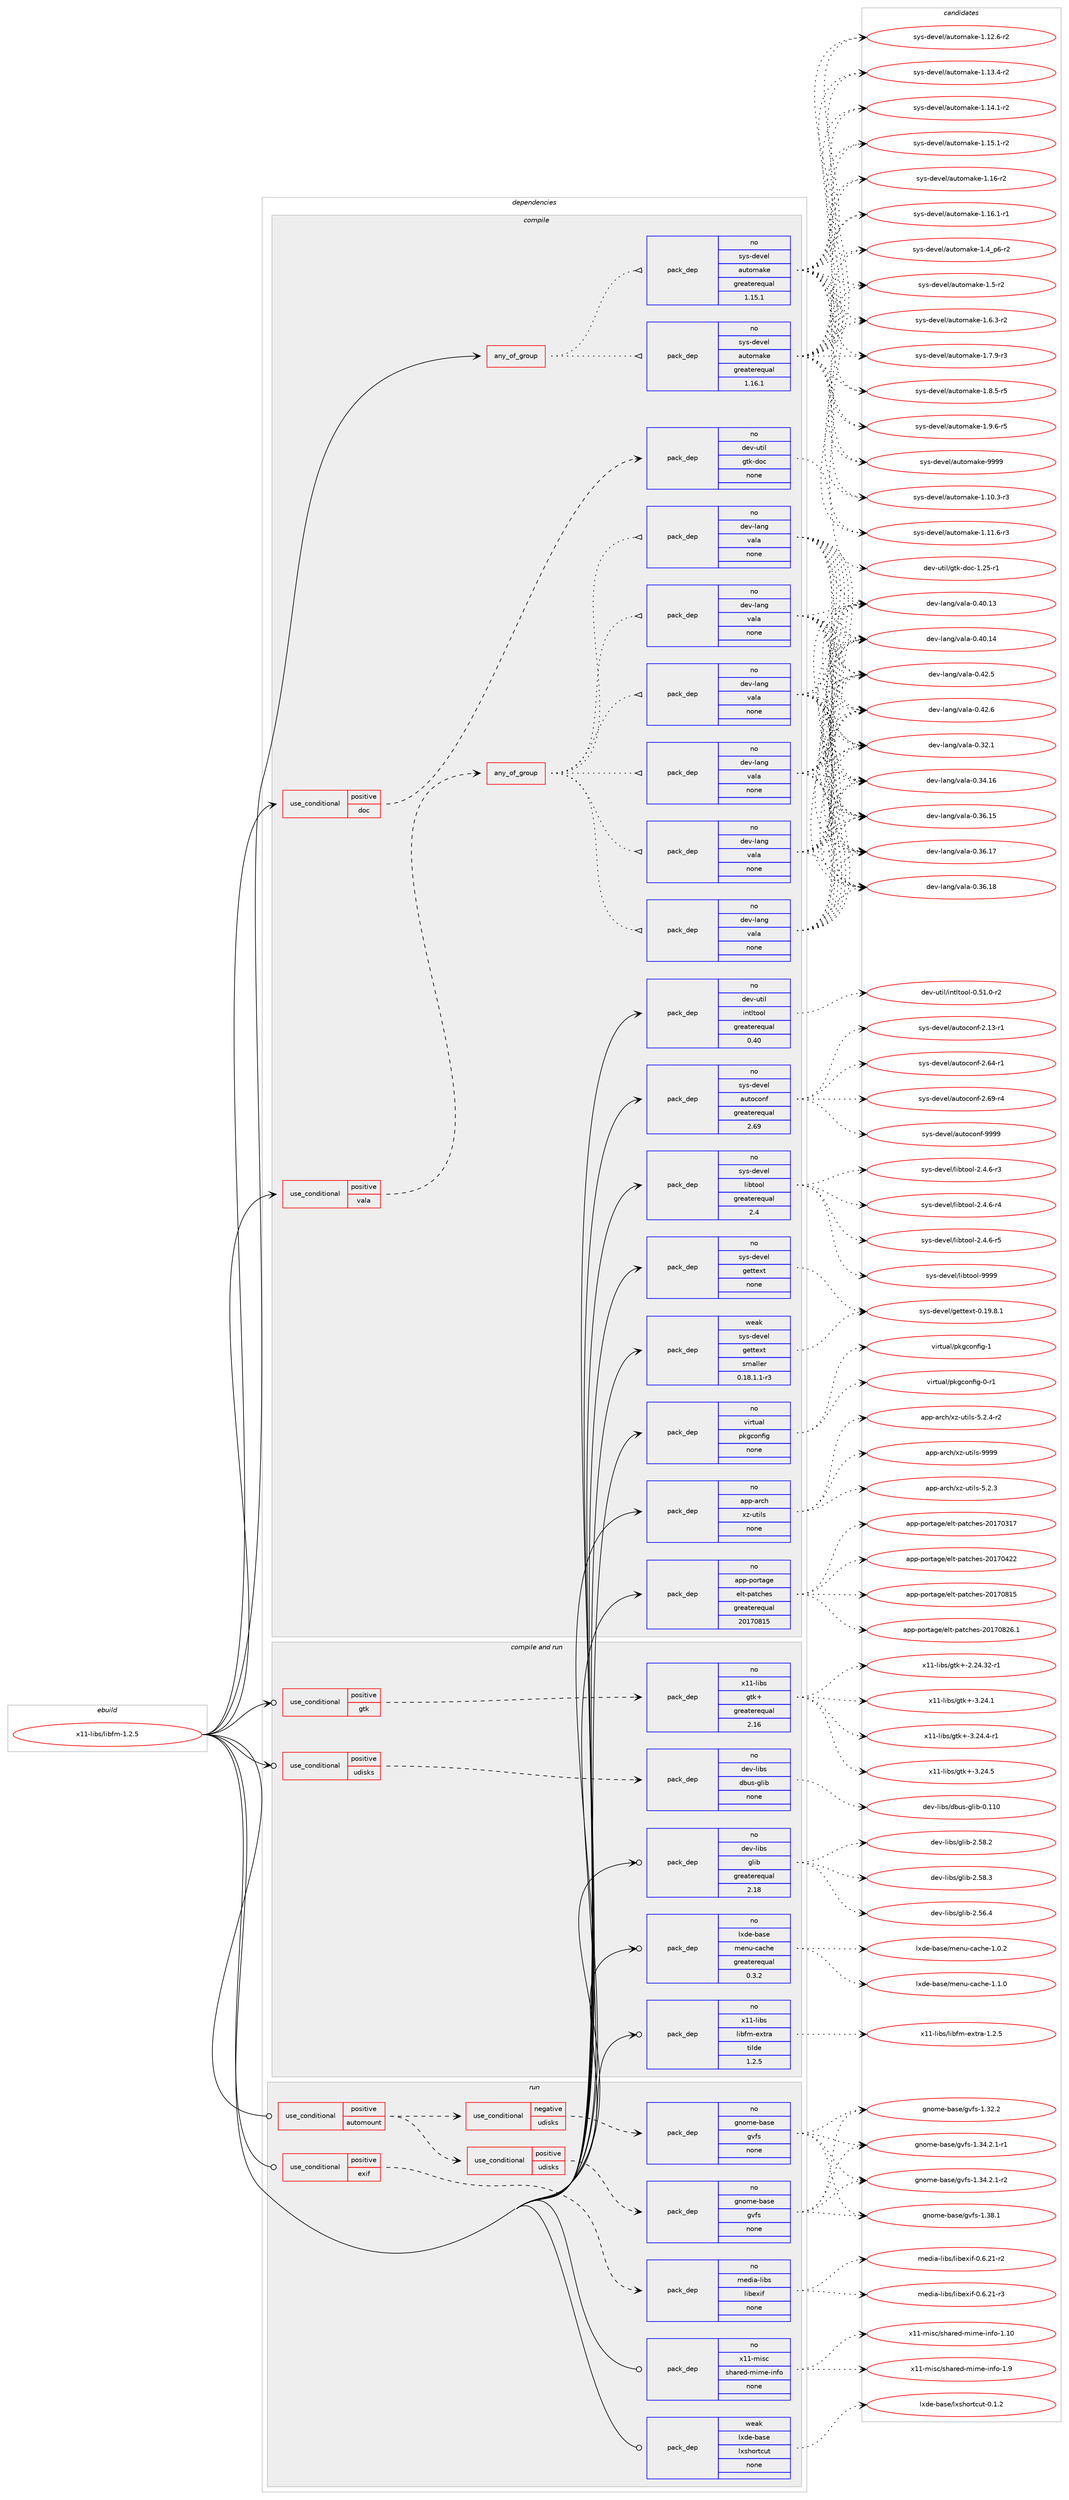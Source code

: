digraph prolog {

# *************
# Graph options
# *************

newrank=true;
concentrate=true;
compound=true;
graph [rankdir=LR,fontname=Helvetica,fontsize=10,ranksep=1.5];#, ranksep=2.5, nodesep=0.2];
edge  [arrowhead=vee];
node  [fontname=Helvetica,fontsize=10];

# **********
# The ebuild
# **********

subgraph cluster_leftcol {
color=gray;
rank=same;
label=<<i>ebuild</i>>;
id [label="x11-libs/libfm-1.2.5", color=red, width=4, href="../x11-libs/libfm-1.2.5.svg"];
}

# ****************
# The dependencies
# ****************

subgraph cluster_midcol {
color=gray;
label=<<i>dependencies</i>>;
subgraph cluster_compile {
fillcolor="#eeeeee";
style=filled;
label=<<i>compile</i>>;
subgraph any28569 {
dependency1760142 [label=<<TABLE BORDER="0" CELLBORDER="1" CELLSPACING="0" CELLPADDING="4"><TR><TD CELLPADDING="10">any_of_group</TD></TR></TABLE>>, shape=none, color=red];subgraph pack1264456 {
dependency1760143 [label=<<TABLE BORDER="0" CELLBORDER="1" CELLSPACING="0" CELLPADDING="4" WIDTH="220"><TR><TD ROWSPAN="6" CELLPADDING="30">pack_dep</TD></TR><TR><TD WIDTH="110">no</TD></TR><TR><TD>sys-devel</TD></TR><TR><TD>automake</TD></TR><TR><TD>greaterequal</TD></TR><TR><TD>1.16.1</TD></TR></TABLE>>, shape=none, color=blue];
}
dependency1760142:e -> dependency1760143:w [weight=20,style="dotted",arrowhead="oinv"];
subgraph pack1264457 {
dependency1760144 [label=<<TABLE BORDER="0" CELLBORDER="1" CELLSPACING="0" CELLPADDING="4" WIDTH="220"><TR><TD ROWSPAN="6" CELLPADDING="30">pack_dep</TD></TR><TR><TD WIDTH="110">no</TD></TR><TR><TD>sys-devel</TD></TR><TR><TD>automake</TD></TR><TR><TD>greaterequal</TD></TR><TR><TD>1.15.1</TD></TR></TABLE>>, shape=none, color=blue];
}
dependency1760142:e -> dependency1760144:w [weight=20,style="dotted",arrowhead="oinv"];
}
id:e -> dependency1760142:w [weight=20,style="solid",arrowhead="vee"];
subgraph cond466114 {
dependency1760145 [label=<<TABLE BORDER="0" CELLBORDER="1" CELLSPACING="0" CELLPADDING="4"><TR><TD ROWSPAN="3" CELLPADDING="10">use_conditional</TD></TR><TR><TD>positive</TD></TR><TR><TD>doc</TD></TR></TABLE>>, shape=none, color=red];
subgraph pack1264458 {
dependency1760146 [label=<<TABLE BORDER="0" CELLBORDER="1" CELLSPACING="0" CELLPADDING="4" WIDTH="220"><TR><TD ROWSPAN="6" CELLPADDING="30">pack_dep</TD></TR><TR><TD WIDTH="110">no</TD></TR><TR><TD>dev-util</TD></TR><TR><TD>gtk-doc</TD></TR><TR><TD>none</TD></TR><TR><TD></TD></TR></TABLE>>, shape=none, color=blue];
}
dependency1760145:e -> dependency1760146:w [weight=20,style="dashed",arrowhead="vee"];
}
id:e -> dependency1760145:w [weight=20,style="solid",arrowhead="vee"];
subgraph cond466115 {
dependency1760147 [label=<<TABLE BORDER="0" CELLBORDER="1" CELLSPACING="0" CELLPADDING="4"><TR><TD ROWSPAN="3" CELLPADDING="10">use_conditional</TD></TR><TR><TD>positive</TD></TR><TR><TD>vala</TD></TR></TABLE>>, shape=none, color=red];
subgraph any28570 {
dependency1760148 [label=<<TABLE BORDER="0" CELLBORDER="1" CELLSPACING="0" CELLPADDING="4"><TR><TD CELLPADDING="10">any_of_group</TD></TR></TABLE>>, shape=none, color=red];subgraph pack1264459 {
dependency1760149 [label=<<TABLE BORDER="0" CELLBORDER="1" CELLSPACING="0" CELLPADDING="4" WIDTH="220"><TR><TD ROWSPAN="6" CELLPADDING="30">pack_dep</TD></TR><TR><TD WIDTH="110">no</TD></TR><TR><TD>dev-lang</TD></TR><TR><TD>vala</TD></TR><TR><TD>none</TD></TR><TR><TD></TD></TR></TABLE>>, shape=none, color=blue];
}
dependency1760148:e -> dependency1760149:w [weight=20,style="dotted",arrowhead="oinv"];
subgraph pack1264460 {
dependency1760150 [label=<<TABLE BORDER="0" CELLBORDER="1" CELLSPACING="0" CELLPADDING="4" WIDTH="220"><TR><TD ROWSPAN="6" CELLPADDING="30">pack_dep</TD></TR><TR><TD WIDTH="110">no</TD></TR><TR><TD>dev-lang</TD></TR><TR><TD>vala</TD></TR><TR><TD>none</TD></TR><TR><TD></TD></TR></TABLE>>, shape=none, color=blue];
}
dependency1760148:e -> dependency1760150:w [weight=20,style="dotted",arrowhead="oinv"];
subgraph pack1264461 {
dependency1760151 [label=<<TABLE BORDER="0" CELLBORDER="1" CELLSPACING="0" CELLPADDING="4" WIDTH="220"><TR><TD ROWSPAN="6" CELLPADDING="30">pack_dep</TD></TR><TR><TD WIDTH="110">no</TD></TR><TR><TD>dev-lang</TD></TR><TR><TD>vala</TD></TR><TR><TD>none</TD></TR><TR><TD></TD></TR></TABLE>>, shape=none, color=blue];
}
dependency1760148:e -> dependency1760151:w [weight=20,style="dotted",arrowhead="oinv"];
subgraph pack1264462 {
dependency1760152 [label=<<TABLE BORDER="0" CELLBORDER="1" CELLSPACING="0" CELLPADDING="4" WIDTH="220"><TR><TD ROWSPAN="6" CELLPADDING="30">pack_dep</TD></TR><TR><TD WIDTH="110">no</TD></TR><TR><TD>dev-lang</TD></TR><TR><TD>vala</TD></TR><TR><TD>none</TD></TR><TR><TD></TD></TR></TABLE>>, shape=none, color=blue];
}
dependency1760148:e -> dependency1760152:w [weight=20,style="dotted",arrowhead="oinv"];
subgraph pack1264463 {
dependency1760153 [label=<<TABLE BORDER="0" CELLBORDER="1" CELLSPACING="0" CELLPADDING="4" WIDTH="220"><TR><TD ROWSPAN="6" CELLPADDING="30">pack_dep</TD></TR><TR><TD WIDTH="110">no</TD></TR><TR><TD>dev-lang</TD></TR><TR><TD>vala</TD></TR><TR><TD>none</TD></TR><TR><TD></TD></TR></TABLE>>, shape=none, color=blue];
}
dependency1760148:e -> dependency1760153:w [weight=20,style="dotted",arrowhead="oinv"];
subgraph pack1264464 {
dependency1760154 [label=<<TABLE BORDER="0" CELLBORDER="1" CELLSPACING="0" CELLPADDING="4" WIDTH="220"><TR><TD ROWSPAN="6" CELLPADDING="30">pack_dep</TD></TR><TR><TD WIDTH="110">no</TD></TR><TR><TD>dev-lang</TD></TR><TR><TD>vala</TD></TR><TR><TD>none</TD></TR><TR><TD></TD></TR></TABLE>>, shape=none, color=blue];
}
dependency1760148:e -> dependency1760154:w [weight=20,style="dotted",arrowhead="oinv"];
}
dependency1760147:e -> dependency1760148:w [weight=20,style="dashed",arrowhead="vee"];
}
id:e -> dependency1760147:w [weight=20,style="solid",arrowhead="vee"];
subgraph pack1264465 {
dependency1760155 [label=<<TABLE BORDER="0" CELLBORDER="1" CELLSPACING="0" CELLPADDING="4" WIDTH="220"><TR><TD ROWSPAN="6" CELLPADDING="30">pack_dep</TD></TR><TR><TD WIDTH="110">no</TD></TR><TR><TD>app-arch</TD></TR><TR><TD>xz-utils</TD></TR><TR><TD>none</TD></TR><TR><TD></TD></TR></TABLE>>, shape=none, color=blue];
}
id:e -> dependency1760155:w [weight=20,style="solid",arrowhead="vee"];
subgraph pack1264466 {
dependency1760156 [label=<<TABLE BORDER="0" CELLBORDER="1" CELLSPACING="0" CELLPADDING="4" WIDTH="220"><TR><TD ROWSPAN="6" CELLPADDING="30">pack_dep</TD></TR><TR><TD WIDTH="110">no</TD></TR><TR><TD>app-portage</TD></TR><TR><TD>elt-patches</TD></TR><TR><TD>greaterequal</TD></TR><TR><TD>20170815</TD></TR></TABLE>>, shape=none, color=blue];
}
id:e -> dependency1760156:w [weight=20,style="solid",arrowhead="vee"];
subgraph pack1264467 {
dependency1760157 [label=<<TABLE BORDER="0" CELLBORDER="1" CELLSPACING="0" CELLPADDING="4" WIDTH="220"><TR><TD ROWSPAN="6" CELLPADDING="30">pack_dep</TD></TR><TR><TD WIDTH="110">no</TD></TR><TR><TD>dev-util</TD></TR><TR><TD>intltool</TD></TR><TR><TD>greaterequal</TD></TR><TR><TD>0.40</TD></TR></TABLE>>, shape=none, color=blue];
}
id:e -> dependency1760157:w [weight=20,style="solid",arrowhead="vee"];
subgraph pack1264468 {
dependency1760158 [label=<<TABLE BORDER="0" CELLBORDER="1" CELLSPACING="0" CELLPADDING="4" WIDTH="220"><TR><TD ROWSPAN="6" CELLPADDING="30">pack_dep</TD></TR><TR><TD WIDTH="110">no</TD></TR><TR><TD>sys-devel</TD></TR><TR><TD>autoconf</TD></TR><TR><TD>greaterequal</TD></TR><TR><TD>2.69</TD></TR></TABLE>>, shape=none, color=blue];
}
id:e -> dependency1760158:w [weight=20,style="solid",arrowhead="vee"];
subgraph pack1264469 {
dependency1760159 [label=<<TABLE BORDER="0" CELLBORDER="1" CELLSPACING="0" CELLPADDING="4" WIDTH="220"><TR><TD ROWSPAN="6" CELLPADDING="30">pack_dep</TD></TR><TR><TD WIDTH="110">no</TD></TR><TR><TD>sys-devel</TD></TR><TR><TD>gettext</TD></TR><TR><TD>none</TD></TR><TR><TD></TD></TR></TABLE>>, shape=none, color=blue];
}
id:e -> dependency1760159:w [weight=20,style="solid",arrowhead="vee"];
subgraph pack1264470 {
dependency1760160 [label=<<TABLE BORDER="0" CELLBORDER="1" CELLSPACING="0" CELLPADDING="4" WIDTH="220"><TR><TD ROWSPAN="6" CELLPADDING="30">pack_dep</TD></TR><TR><TD WIDTH="110">no</TD></TR><TR><TD>sys-devel</TD></TR><TR><TD>libtool</TD></TR><TR><TD>greaterequal</TD></TR><TR><TD>2.4</TD></TR></TABLE>>, shape=none, color=blue];
}
id:e -> dependency1760160:w [weight=20,style="solid",arrowhead="vee"];
subgraph pack1264471 {
dependency1760161 [label=<<TABLE BORDER="0" CELLBORDER="1" CELLSPACING="0" CELLPADDING="4" WIDTH="220"><TR><TD ROWSPAN="6" CELLPADDING="30">pack_dep</TD></TR><TR><TD WIDTH="110">no</TD></TR><TR><TD>virtual</TD></TR><TR><TD>pkgconfig</TD></TR><TR><TD>none</TD></TR><TR><TD></TD></TR></TABLE>>, shape=none, color=blue];
}
id:e -> dependency1760161:w [weight=20,style="solid",arrowhead="vee"];
subgraph pack1264472 {
dependency1760162 [label=<<TABLE BORDER="0" CELLBORDER="1" CELLSPACING="0" CELLPADDING="4" WIDTH="220"><TR><TD ROWSPAN="6" CELLPADDING="30">pack_dep</TD></TR><TR><TD WIDTH="110">weak</TD></TR><TR><TD>sys-devel</TD></TR><TR><TD>gettext</TD></TR><TR><TD>smaller</TD></TR><TR><TD>0.18.1.1-r3</TD></TR></TABLE>>, shape=none, color=blue];
}
id:e -> dependency1760162:w [weight=20,style="solid",arrowhead="vee"];
}
subgraph cluster_compileandrun {
fillcolor="#eeeeee";
style=filled;
label=<<i>compile and run</i>>;
subgraph cond466116 {
dependency1760163 [label=<<TABLE BORDER="0" CELLBORDER="1" CELLSPACING="0" CELLPADDING="4"><TR><TD ROWSPAN="3" CELLPADDING="10">use_conditional</TD></TR><TR><TD>positive</TD></TR><TR><TD>gtk</TD></TR></TABLE>>, shape=none, color=red];
subgraph pack1264473 {
dependency1760164 [label=<<TABLE BORDER="0" CELLBORDER="1" CELLSPACING="0" CELLPADDING="4" WIDTH="220"><TR><TD ROWSPAN="6" CELLPADDING="30">pack_dep</TD></TR><TR><TD WIDTH="110">no</TD></TR><TR><TD>x11-libs</TD></TR><TR><TD>gtk+</TD></TR><TR><TD>greaterequal</TD></TR><TR><TD>2.16</TD></TR></TABLE>>, shape=none, color=blue];
}
dependency1760163:e -> dependency1760164:w [weight=20,style="dashed",arrowhead="vee"];
}
id:e -> dependency1760163:w [weight=20,style="solid",arrowhead="odotvee"];
subgraph cond466117 {
dependency1760165 [label=<<TABLE BORDER="0" CELLBORDER="1" CELLSPACING="0" CELLPADDING="4"><TR><TD ROWSPAN="3" CELLPADDING="10">use_conditional</TD></TR><TR><TD>positive</TD></TR><TR><TD>udisks</TD></TR></TABLE>>, shape=none, color=red];
subgraph pack1264474 {
dependency1760166 [label=<<TABLE BORDER="0" CELLBORDER="1" CELLSPACING="0" CELLPADDING="4" WIDTH="220"><TR><TD ROWSPAN="6" CELLPADDING="30">pack_dep</TD></TR><TR><TD WIDTH="110">no</TD></TR><TR><TD>dev-libs</TD></TR><TR><TD>dbus-glib</TD></TR><TR><TD>none</TD></TR><TR><TD></TD></TR></TABLE>>, shape=none, color=blue];
}
dependency1760165:e -> dependency1760166:w [weight=20,style="dashed",arrowhead="vee"];
}
id:e -> dependency1760165:w [weight=20,style="solid",arrowhead="odotvee"];
subgraph pack1264475 {
dependency1760167 [label=<<TABLE BORDER="0" CELLBORDER="1" CELLSPACING="0" CELLPADDING="4" WIDTH="220"><TR><TD ROWSPAN="6" CELLPADDING="30">pack_dep</TD></TR><TR><TD WIDTH="110">no</TD></TR><TR><TD>dev-libs</TD></TR><TR><TD>glib</TD></TR><TR><TD>greaterequal</TD></TR><TR><TD>2.18</TD></TR></TABLE>>, shape=none, color=blue];
}
id:e -> dependency1760167:w [weight=20,style="solid",arrowhead="odotvee"];
subgraph pack1264476 {
dependency1760168 [label=<<TABLE BORDER="0" CELLBORDER="1" CELLSPACING="0" CELLPADDING="4" WIDTH="220"><TR><TD ROWSPAN="6" CELLPADDING="30">pack_dep</TD></TR><TR><TD WIDTH="110">no</TD></TR><TR><TD>lxde-base</TD></TR><TR><TD>menu-cache</TD></TR><TR><TD>greaterequal</TD></TR><TR><TD>0.3.2</TD></TR></TABLE>>, shape=none, color=blue];
}
id:e -> dependency1760168:w [weight=20,style="solid",arrowhead="odotvee"];
subgraph pack1264477 {
dependency1760169 [label=<<TABLE BORDER="0" CELLBORDER="1" CELLSPACING="0" CELLPADDING="4" WIDTH="220"><TR><TD ROWSPAN="6" CELLPADDING="30">pack_dep</TD></TR><TR><TD WIDTH="110">no</TD></TR><TR><TD>x11-libs</TD></TR><TR><TD>libfm-extra</TD></TR><TR><TD>tilde</TD></TR><TR><TD>1.2.5</TD></TR></TABLE>>, shape=none, color=blue];
}
id:e -> dependency1760169:w [weight=20,style="solid",arrowhead="odotvee"];
}
subgraph cluster_run {
fillcolor="#eeeeee";
style=filled;
label=<<i>run</i>>;
subgraph cond466118 {
dependency1760170 [label=<<TABLE BORDER="0" CELLBORDER="1" CELLSPACING="0" CELLPADDING="4"><TR><TD ROWSPAN="3" CELLPADDING="10">use_conditional</TD></TR><TR><TD>positive</TD></TR><TR><TD>automount</TD></TR></TABLE>>, shape=none, color=red];
subgraph cond466119 {
dependency1760171 [label=<<TABLE BORDER="0" CELLBORDER="1" CELLSPACING="0" CELLPADDING="4"><TR><TD ROWSPAN="3" CELLPADDING="10">use_conditional</TD></TR><TR><TD>positive</TD></TR><TR><TD>udisks</TD></TR></TABLE>>, shape=none, color=red];
subgraph pack1264478 {
dependency1760172 [label=<<TABLE BORDER="0" CELLBORDER="1" CELLSPACING="0" CELLPADDING="4" WIDTH="220"><TR><TD ROWSPAN="6" CELLPADDING="30">pack_dep</TD></TR><TR><TD WIDTH="110">no</TD></TR><TR><TD>gnome-base</TD></TR><TR><TD>gvfs</TD></TR><TR><TD>none</TD></TR><TR><TD></TD></TR></TABLE>>, shape=none, color=blue];
}
dependency1760171:e -> dependency1760172:w [weight=20,style="dashed",arrowhead="vee"];
}
dependency1760170:e -> dependency1760171:w [weight=20,style="dashed",arrowhead="vee"];
subgraph cond466120 {
dependency1760173 [label=<<TABLE BORDER="0" CELLBORDER="1" CELLSPACING="0" CELLPADDING="4"><TR><TD ROWSPAN="3" CELLPADDING="10">use_conditional</TD></TR><TR><TD>negative</TD></TR><TR><TD>udisks</TD></TR></TABLE>>, shape=none, color=red];
subgraph pack1264479 {
dependency1760174 [label=<<TABLE BORDER="0" CELLBORDER="1" CELLSPACING="0" CELLPADDING="4" WIDTH="220"><TR><TD ROWSPAN="6" CELLPADDING="30">pack_dep</TD></TR><TR><TD WIDTH="110">no</TD></TR><TR><TD>gnome-base</TD></TR><TR><TD>gvfs</TD></TR><TR><TD>none</TD></TR><TR><TD></TD></TR></TABLE>>, shape=none, color=blue];
}
dependency1760173:e -> dependency1760174:w [weight=20,style="dashed",arrowhead="vee"];
}
dependency1760170:e -> dependency1760173:w [weight=20,style="dashed",arrowhead="vee"];
}
id:e -> dependency1760170:w [weight=20,style="solid",arrowhead="odot"];
subgraph cond466121 {
dependency1760175 [label=<<TABLE BORDER="0" CELLBORDER="1" CELLSPACING="0" CELLPADDING="4"><TR><TD ROWSPAN="3" CELLPADDING="10">use_conditional</TD></TR><TR><TD>positive</TD></TR><TR><TD>exif</TD></TR></TABLE>>, shape=none, color=red];
subgraph pack1264480 {
dependency1760176 [label=<<TABLE BORDER="0" CELLBORDER="1" CELLSPACING="0" CELLPADDING="4" WIDTH="220"><TR><TD ROWSPAN="6" CELLPADDING="30">pack_dep</TD></TR><TR><TD WIDTH="110">no</TD></TR><TR><TD>media-libs</TD></TR><TR><TD>libexif</TD></TR><TR><TD>none</TD></TR><TR><TD></TD></TR></TABLE>>, shape=none, color=blue];
}
dependency1760175:e -> dependency1760176:w [weight=20,style="dashed",arrowhead="vee"];
}
id:e -> dependency1760175:w [weight=20,style="solid",arrowhead="odot"];
subgraph pack1264481 {
dependency1760177 [label=<<TABLE BORDER="0" CELLBORDER="1" CELLSPACING="0" CELLPADDING="4" WIDTH="220"><TR><TD ROWSPAN="6" CELLPADDING="30">pack_dep</TD></TR><TR><TD WIDTH="110">no</TD></TR><TR><TD>x11-misc</TD></TR><TR><TD>shared-mime-info</TD></TR><TR><TD>none</TD></TR><TR><TD></TD></TR></TABLE>>, shape=none, color=blue];
}
id:e -> dependency1760177:w [weight=20,style="solid",arrowhead="odot"];
subgraph pack1264482 {
dependency1760178 [label=<<TABLE BORDER="0" CELLBORDER="1" CELLSPACING="0" CELLPADDING="4" WIDTH="220"><TR><TD ROWSPAN="6" CELLPADDING="30">pack_dep</TD></TR><TR><TD WIDTH="110">weak</TD></TR><TR><TD>lxde-base</TD></TR><TR><TD>lxshortcut</TD></TR><TR><TD>none</TD></TR><TR><TD></TD></TR></TABLE>>, shape=none, color=blue];
}
id:e -> dependency1760178:w [weight=20,style="solid",arrowhead="odot"];
}
}

# **************
# The candidates
# **************

subgraph cluster_choices {
rank=same;
color=gray;
label=<<i>candidates</i>>;

subgraph choice1264456 {
color=black;
nodesep=1;
choice11512111545100101118101108479711711611110997107101454946494846514511451 [label="sys-devel/automake-1.10.3-r3", color=red, width=4,href="../sys-devel/automake-1.10.3-r3.svg"];
choice11512111545100101118101108479711711611110997107101454946494946544511451 [label="sys-devel/automake-1.11.6-r3", color=red, width=4,href="../sys-devel/automake-1.11.6-r3.svg"];
choice11512111545100101118101108479711711611110997107101454946495046544511450 [label="sys-devel/automake-1.12.6-r2", color=red, width=4,href="../sys-devel/automake-1.12.6-r2.svg"];
choice11512111545100101118101108479711711611110997107101454946495146524511450 [label="sys-devel/automake-1.13.4-r2", color=red, width=4,href="../sys-devel/automake-1.13.4-r2.svg"];
choice11512111545100101118101108479711711611110997107101454946495246494511450 [label="sys-devel/automake-1.14.1-r2", color=red, width=4,href="../sys-devel/automake-1.14.1-r2.svg"];
choice11512111545100101118101108479711711611110997107101454946495346494511450 [label="sys-devel/automake-1.15.1-r2", color=red, width=4,href="../sys-devel/automake-1.15.1-r2.svg"];
choice1151211154510010111810110847971171161111099710710145494649544511450 [label="sys-devel/automake-1.16-r2", color=red, width=4,href="../sys-devel/automake-1.16-r2.svg"];
choice11512111545100101118101108479711711611110997107101454946495446494511449 [label="sys-devel/automake-1.16.1-r1", color=red, width=4,href="../sys-devel/automake-1.16.1-r1.svg"];
choice115121115451001011181011084797117116111109971071014549465295112544511450 [label="sys-devel/automake-1.4_p6-r2", color=red, width=4,href="../sys-devel/automake-1.4_p6-r2.svg"];
choice11512111545100101118101108479711711611110997107101454946534511450 [label="sys-devel/automake-1.5-r2", color=red, width=4,href="../sys-devel/automake-1.5-r2.svg"];
choice115121115451001011181011084797117116111109971071014549465446514511450 [label="sys-devel/automake-1.6.3-r2", color=red, width=4,href="../sys-devel/automake-1.6.3-r2.svg"];
choice115121115451001011181011084797117116111109971071014549465546574511451 [label="sys-devel/automake-1.7.9-r3", color=red, width=4,href="../sys-devel/automake-1.7.9-r3.svg"];
choice115121115451001011181011084797117116111109971071014549465646534511453 [label="sys-devel/automake-1.8.5-r5", color=red, width=4,href="../sys-devel/automake-1.8.5-r5.svg"];
choice115121115451001011181011084797117116111109971071014549465746544511453 [label="sys-devel/automake-1.9.6-r5", color=red, width=4,href="../sys-devel/automake-1.9.6-r5.svg"];
choice115121115451001011181011084797117116111109971071014557575757 [label="sys-devel/automake-9999", color=red, width=4,href="../sys-devel/automake-9999.svg"];
dependency1760143:e -> choice11512111545100101118101108479711711611110997107101454946494846514511451:w [style=dotted,weight="100"];
dependency1760143:e -> choice11512111545100101118101108479711711611110997107101454946494946544511451:w [style=dotted,weight="100"];
dependency1760143:e -> choice11512111545100101118101108479711711611110997107101454946495046544511450:w [style=dotted,weight="100"];
dependency1760143:e -> choice11512111545100101118101108479711711611110997107101454946495146524511450:w [style=dotted,weight="100"];
dependency1760143:e -> choice11512111545100101118101108479711711611110997107101454946495246494511450:w [style=dotted,weight="100"];
dependency1760143:e -> choice11512111545100101118101108479711711611110997107101454946495346494511450:w [style=dotted,weight="100"];
dependency1760143:e -> choice1151211154510010111810110847971171161111099710710145494649544511450:w [style=dotted,weight="100"];
dependency1760143:e -> choice11512111545100101118101108479711711611110997107101454946495446494511449:w [style=dotted,weight="100"];
dependency1760143:e -> choice115121115451001011181011084797117116111109971071014549465295112544511450:w [style=dotted,weight="100"];
dependency1760143:e -> choice11512111545100101118101108479711711611110997107101454946534511450:w [style=dotted,weight="100"];
dependency1760143:e -> choice115121115451001011181011084797117116111109971071014549465446514511450:w [style=dotted,weight="100"];
dependency1760143:e -> choice115121115451001011181011084797117116111109971071014549465546574511451:w [style=dotted,weight="100"];
dependency1760143:e -> choice115121115451001011181011084797117116111109971071014549465646534511453:w [style=dotted,weight="100"];
dependency1760143:e -> choice115121115451001011181011084797117116111109971071014549465746544511453:w [style=dotted,weight="100"];
dependency1760143:e -> choice115121115451001011181011084797117116111109971071014557575757:w [style=dotted,weight="100"];
}
subgraph choice1264457 {
color=black;
nodesep=1;
choice11512111545100101118101108479711711611110997107101454946494846514511451 [label="sys-devel/automake-1.10.3-r3", color=red, width=4,href="../sys-devel/automake-1.10.3-r3.svg"];
choice11512111545100101118101108479711711611110997107101454946494946544511451 [label="sys-devel/automake-1.11.6-r3", color=red, width=4,href="../sys-devel/automake-1.11.6-r3.svg"];
choice11512111545100101118101108479711711611110997107101454946495046544511450 [label="sys-devel/automake-1.12.6-r2", color=red, width=4,href="../sys-devel/automake-1.12.6-r2.svg"];
choice11512111545100101118101108479711711611110997107101454946495146524511450 [label="sys-devel/automake-1.13.4-r2", color=red, width=4,href="../sys-devel/automake-1.13.4-r2.svg"];
choice11512111545100101118101108479711711611110997107101454946495246494511450 [label="sys-devel/automake-1.14.1-r2", color=red, width=4,href="../sys-devel/automake-1.14.1-r2.svg"];
choice11512111545100101118101108479711711611110997107101454946495346494511450 [label="sys-devel/automake-1.15.1-r2", color=red, width=4,href="../sys-devel/automake-1.15.1-r2.svg"];
choice1151211154510010111810110847971171161111099710710145494649544511450 [label="sys-devel/automake-1.16-r2", color=red, width=4,href="../sys-devel/automake-1.16-r2.svg"];
choice11512111545100101118101108479711711611110997107101454946495446494511449 [label="sys-devel/automake-1.16.1-r1", color=red, width=4,href="../sys-devel/automake-1.16.1-r1.svg"];
choice115121115451001011181011084797117116111109971071014549465295112544511450 [label="sys-devel/automake-1.4_p6-r2", color=red, width=4,href="../sys-devel/automake-1.4_p6-r2.svg"];
choice11512111545100101118101108479711711611110997107101454946534511450 [label="sys-devel/automake-1.5-r2", color=red, width=4,href="../sys-devel/automake-1.5-r2.svg"];
choice115121115451001011181011084797117116111109971071014549465446514511450 [label="sys-devel/automake-1.6.3-r2", color=red, width=4,href="../sys-devel/automake-1.6.3-r2.svg"];
choice115121115451001011181011084797117116111109971071014549465546574511451 [label="sys-devel/automake-1.7.9-r3", color=red, width=4,href="../sys-devel/automake-1.7.9-r3.svg"];
choice115121115451001011181011084797117116111109971071014549465646534511453 [label="sys-devel/automake-1.8.5-r5", color=red, width=4,href="../sys-devel/automake-1.8.5-r5.svg"];
choice115121115451001011181011084797117116111109971071014549465746544511453 [label="sys-devel/automake-1.9.6-r5", color=red, width=4,href="../sys-devel/automake-1.9.6-r5.svg"];
choice115121115451001011181011084797117116111109971071014557575757 [label="sys-devel/automake-9999", color=red, width=4,href="../sys-devel/automake-9999.svg"];
dependency1760144:e -> choice11512111545100101118101108479711711611110997107101454946494846514511451:w [style=dotted,weight="100"];
dependency1760144:e -> choice11512111545100101118101108479711711611110997107101454946494946544511451:w [style=dotted,weight="100"];
dependency1760144:e -> choice11512111545100101118101108479711711611110997107101454946495046544511450:w [style=dotted,weight="100"];
dependency1760144:e -> choice11512111545100101118101108479711711611110997107101454946495146524511450:w [style=dotted,weight="100"];
dependency1760144:e -> choice11512111545100101118101108479711711611110997107101454946495246494511450:w [style=dotted,weight="100"];
dependency1760144:e -> choice11512111545100101118101108479711711611110997107101454946495346494511450:w [style=dotted,weight="100"];
dependency1760144:e -> choice1151211154510010111810110847971171161111099710710145494649544511450:w [style=dotted,weight="100"];
dependency1760144:e -> choice11512111545100101118101108479711711611110997107101454946495446494511449:w [style=dotted,weight="100"];
dependency1760144:e -> choice115121115451001011181011084797117116111109971071014549465295112544511450:w [style=dotted,weight="100"];
dependency1760144:e -> choice11512111545100101118101108479711711611110997107101454946534511450:w [style=dotted,weight="100"];
dependency1760144:e -> choice115121115451001011181011084797117116111109971071014549465446514511450:w [style=dotted,weight="100"];
dependency1760144:e -> choice115121115451001011181011084797117116111109971071014549465546574511451:w [style=dotted,weight="100"];
dependency1760144:e -> choice115121115451001011181011084797117116111109971071014549465646534511453:w [style=dotted,weight="100"];
dependency1760144:e -> choice115121115451001011181011084797117116111109971071014549465746544511453:w [style=dotted,weight="100"];
dependency1760144:e -> choice115121115451001011181011084797117116111109971071014557575757:w [style=dotted,weight="100"];
}
subgraph choice1264458 {
color=black;
nodesep=1;
choice1001011184511711610510847103116107451001119945494650534511449 [label="dev-util/gtk-doc-1.25-r1", color=red, width=4,href="../dev-util/gtk-doc-1.25-r1.svg"];
dependency1760146:e -> choice1001011184511711610510847103116107451001119945494650534511449:w [style=dotted,weight="100"];
}
subgraph choice1264459 {
color=black;
nodesep=1;
choice100101118451089711010347118971089745484651504649 [label="dev-lang/vala-0.32.1", color=red, width=4,href="../dev-lang/vala-0.32.1.svg"];
choice10010111845108971101034711897108974548465152464954 [label="dev-lang/vala-0.34.16", color=red, width=4,href="../dev-lang/vala-0.34.16.svg"];
choice10010111845108971101034711897108974548465154464953 [label="dev-lang/vala-0.36.15", color=red, width=4,href="../dev-lang/vala-0.36.15.svg"];
choice10010111845108971101034711897108974548465154464955 [label="dev-lang/vala-0.36.17", color=red, width=4,href="../dev-lang/vala-0.36.17.svg"];
choice10010111845108971101034711897108974548465154464956 [label="dev-lang/vala-0.36.18", color=red, width=4,href="../dev-lang/vala-0.36.18.svg"];
choice10010111845108971101034711897108974548465248464951 [label="dev-lang/vala-0.40.13", color=red, width=4,href="../dev-lang/vala-0.40.13.svg"];
choice10010111845108971101034711897108974548465248464952 [label="dev-lang/vala-0.40.14", color=red, width=4,href="../dev-lang/vala-0.40.14.svg"];
choice100101118451089711010347118971089745484652504653 [label="dev-lang/vala-0.42.5", color=red, width=4,href="../dev-lang/vala-0.42.5.svg"];
choice100101118451089711010347118971089745484652504654 [label="dev-lang/vala-0.42.6", color=red, width=4,href="../dev-lang/vala-0.42.6.svg"];
dependency1760149:e -> choice100101118451089711010347118971089745484651504649:w [style=dotted,weight="100"];
dependency1760149:e -> choice10010111845108971101034711897108974548465152464954:w [style=dotted,weight="100"];
dependency1760149:e -> choice10010111845108971101034711897108974548465154464953:w [style=dotted,weight="100"];
dependency1760149:e -> choice10010111845108971101034711897108974548465154464955:w [style=dotted,weight="100"];
dependency1760149:e -> choice10010111845108971101034711897108974548465154464956:w [style=dotted,weight="100"];
dependency1760149:e -> choice10010111845108971101034711897108974548465248464951:w [style=dotted,weight="100"];
dependency1760149:e -> choice10010111845108971101034711897108974548465248464952:w [style=dotted,weight="100"];
dependency1760149:e -> choice100101118451089711010347118971089745484652504653:w [style=dotted,weight="100"];
dependency1760149:e -> choice100101118451089711010347118971089745484652504654:w [style=dotted,weight="100"];
}
subgraph choice1264460 {
color=black;
nodesep=1;
choice100101118451089711010347118971089745484651504649 [label="dev-lang/vala-0.32.1", color=red, width=4,href="../dev-lang/vala-0.32.1.svg"];
choice10010111845108971101034711897108974548465152464954 [label="dev-lang/vala-0.34.16", color=red, width=4,href="../dev-lang/vala-0.34.16.svg"];
choice10010111845108971101034711897108974548465154464953 [label="dev-lang/vala-0.36.15", color=red, width=4,href="../dev-lang/vala-0.36.15.svg"];
choice10010111845108971101034711897108974548465154464955 [label="dev-lang/vala-0.36.17", color=red, width=4,href="../dev-lang/vala-0.36.17.svg"];
choice10010111845108971101034711897108974548465154464956 [label="dev-lang/vala-0.36.18", color=red, width=4,href="../dev-lang/vala-0.36.18.svg"];
choice10010111845108971101034711897108974548465248464951 [label="dev-lang/vala-0.40.13", color=red, width=4,href="../dev-lang/vala-0.40.13.svg"];
choice10010111845108971101034711897108974548465248464952 [label="dev-lang/vala-0.40.14", color=red, width=4,href="../dev-lang/vala-0.40.14.svg"];
choice100101118451089711010347118971089745484652504653 [label="dev-lang/vala-0.42.5", color=red, width=4,href="../dev-lang/vala-0.42.5.svg"];
choice100101118451089711010347118971089745484652504654 [label="dev-lang/vala-0.42.6", color=red, width=4,href="../dev-lang/vala-0.42.6.svg"];
dependency1760150:e -> choice100101118451089711010347118971089745484651504649:w [style=dotted,weight="100"];
dependency1760150:e -> choice10010111845108971101034711897108974548465152464954:w [style=dotted,weight="100"];
dependency1760150:e -> choice10010111845108971101034711897108974548465154464953:w [style=dotted,weight="100"];
dependency1760150:e -> choice10010111845108971101034711897108974548465154464955:w [style=dotted,weight="100"];
dependency1760150:e -> choice10010111845108971101034711897108974548465154464956:w [style=dotted,weight="100"];
dependency1760150:e -> choice10010111845108971101034711897108974548465248464951:w [style=dotted,weight="100"];
dependency1760150:e -> choice10010111845108971101034711897108974548465248464952:w [style=dotted,weight="100"];
dependency1760150:e -> choice100101118451089711010347118971089745484652504653:w [style=dotted,weight="100"];
dependency1760150:e -> choice100101118451089711010347118971089745484652504654:w [style=dotted,weight="100"];
}
subgraph choice1264461 {
color=black;
nodesep=1;
choice100101118451089711010347118971089745484651504649 [label="dev-lang/vala-0.32.1", color=red, width=4,href="../dev-lang/vala-0.32.1.svg"];
choice10010111845108971101034711897108974548465152464954 [label="dev-lang/vala-0.34.16", color=red, width=4,href="../dev-lang/vala-0.34.16.svg"];
choice10010111845108971101034711897108974548465154464953 [label="dev-lang/vala-0.36.15", color=red, width=4,href="../dev-lang/vala-0.36.15.svg"];
choice10010111845108971101034711897108974548465154464955 [label="dev-lang/vala-0.36.17", color=red, width=4,href="../dev-lang/vala-0.36.17.svg"];
choice10010111845108971101034711897108974548465154464956 [label="dev-lang/vala-0.36.18", color=red, width=4,href="../dev-lang/vala-0.36.18.svg"];
choice10010111845108971101034711897108974548465248464951 [label="dev-lang/vala-0.40.13", color=red, width=4,href="../dev-lang/vala-0.40.13.svg"];
choice10010111845108971101034711897108974548465248464952 [label="dev-lang/vala-0.40.14", color=red, width=4,href="../dev-lang/vala-0.40.14.svg"];
choice100101118451089711010347118971089745484652504653 [label="dev-lang/vala-0.42.5", color=red, width=4,href="../dev-lang/vala-0.42.5.svg"];
choice100101118451089711010347118971089745484652504654 [label="dev-lang/vala-0.42.6", color=red, width=4,href="../dev-lang/vala-0.42.6.svg"];
dependency1760151:e -> choice100101118451089711010347118971089745484651504649:w [style=dotted,weight="100"];
dependency1760151:e -> choice10010111845108971101034711897108974548465152464954:w [style=dotted,weight="100"];
dependency1760151:e -> choice10010111845108971101034711897108974548465154464953:w [style=dotted,weight="100"];
dependency1760151:e -> choice10010111845108971101034711897108974548465154464955:w [style=dotted,weight="100"];
dependency1760151:e -> choice10010111845108971101034711897108974548465154464956:w [style=dotted,weight="100"];
dependency1760151:e -> choice10010111845108971101034711897108974548465248464951:w [style=dotted,weight="100"];
dependency1760151:e -> choice10010111845108971101034711897108974548465248464952:w [style=dotted,weight="100"];
dependency1760151:e -> choice100101118451089711010347118971089745484652504653:w [style=dotted,weight="100"];
dependency1760151:e -> choice100101118451089711010347118971089745484652504654:w [style=dotted,weight="100"];
}
subgraph choice1264462 {
color=black;
nodesep=1;
choice100101118451089711010347118971089745484651504649 [label="dev-lang/vala-0.32.1", color=red, width=4,href="../dev-lang/vala-0.32.1.svg"];
choice10010111845108971101034711897108974548465152464954 [label="dev-lang/vala-0.34.16", color=red, width=4,href="../dev-lang/vala-0.34.16.svg"];
choice10010111845108971101034711897108974548465154464953 [label="dev-lang/vala-0.36.15", color=red, width=4,href="../dev-lang/vala-0.36.15.svg"];
choice10010111845108971101034711897108974548465154464955 [label="dev-lang/vala-0.36.17", color=red, width=4,href="../dev-lang/vala-0.36.17.svg"];
choice10010111845108971101034711897108974548465154464956 [label="dev-lang/vala-0.36.18", color=red, width=4,href="../dev-lang/vala-0.36.18.svg"];
choice10010111845108971101034711897108974548465248464951 [label="dev-lang/vala-0.40.13", color=red, width=4,href="../dev-lang/vala-0.40.13.svg"];
choice10010111845108971101034711897108974548465248464952 [label="dev-lang/vala-0.40.14", color=red, width=4,href="../dev-lang/vala-0.40.14.svg"];
choice100101118451089711010347118971089745484652504653 [label="dev-lang/vala-0.42.5", color=red, width=4,href="../dev-lang/vala-0.42.5.svg"];
choice100101118451089711010347118971089745484652504654 [label="dev-lang/vala-0.42.6", color=red, width=4,href="../dev-lang/vala-0.42.6.svg"];
dependency1760152:e -> choice100101118451089711010347118971089745484651504649:w [style=dotted,weight="100"];
dependency1760152:e -> choice10010111845108971101034711897108974548465152464954:w [style=dotted,weight="100"];
dependency1760152:e -> choice10010111845108971101034711897108974548465154464953:w [style=dotted,weight="100"];
dependency1760152:e -> choice10010111845108971101034711897108974548465154464955:w [style=dotted,weight="100"];
dependency1760152:e -> choice10010111845108971101034711897108974548465154464956:w [style=dotted,weight="100"];
dependency1760152:e -> choice10010111845108971101034711897108974548465248464951:w [style=dotted,weight="100"];
dependency1760152:e -> choice10010111845108971101034711897108974548465248464952:w [style=dotted,weight="100"];
dependency1760152:e -> choice100101118451089711010347118971089745484652504653:w [style=dotted,weight="100"];
dependency1760152:e -> choice100101118451089711010347118971089745484652504654:w [style=dotted,weight="100"];
}
subgraph choice1264463 {
color=black;
nodesep=1;
choice100101118451089711010347118971089745484651504649 [label="dev-lang/vala-0.32.1", color=red, width=4,href="../dev-lang/vala-0.32.1.svg"];
choice10010111845108971101034711897108974548465152464954 [label="dev-lang/vala-0.34.16", color=red, width=4,href="../dev-lang/vala-0.34.16.svg"];
choice10010111845108971101034711897108974548465154464953 [label="dev-lang/vala-0.36.15", color=red, width=4,href="../dev-lang/vala-0.36.15.svg"];
choice10010111845108971101034711897108974548465154464955 [label="dev-lang/vala-0.36.17", color=red, width=4,href="../dev-lang/vala-0.36.17.svg"];
choice10010111845108971101034711897108974548465154464956 [label="dev-lang/vala-0.36.18", color=red, width=4,href="../dev-lang/vala-0.36.18.svg"];
choice10010111845108971101034711897108974548465248464951 [label="dev-lang/vala-0.40.13", color=red, width=4,href="../dev-lang/vala-0.40.13.svg"];
choice10010111845108971101034711897108974548465248464952 [label="dev-lang/vala-0.40.14", color=red, width=4,href="../dev-lang/vala-0.40.14.svg"];
choice100101118451089711010347118971089745484652504653 [label="dev-lang/vala-0.42.5", color=red, width=4,href="../dev-lang/vala-0.42.5.svg"];
choice100101118451089711010347118971089745484652504654 [label="dev-lang/vala-0.42.6", color=red, width=4,href="../dev-lang/vala-0.42.6.svg"];
dependency1760153:e -> choice100101118451089711010347118971089745484651504649:w [style=dotted,weight="100"];
dependency1760153:e -> choice10010111845108971101034711897108974548465152464954:w [style=dotted,weight="100"];
dependency1760153:e -> choice10010111845108971101034711897108974548465154464953:w [style=dotted,weight="100"];
dependency1760153:e -> choice10010111845108971101034711897108974548465154464955:w [style=dotted,weight="100"];
dependency1760153:e -> choice10010111845108971101034711897108974548465154464956:w [style=dotted,weight="100"];
dependency1760153:e -> choice10010111845108971101034711897108974548465248464951:w [style=dotted,weight="100"];
dependency1760153:e -> choice10010111845108971101034711897108974548465248464952:w [style=dotted,weight="100"];
dependency1760153:e -> choice100101118451089711010347118971089745484652504653:w [style=dotted,weight="100"];
dependency1760153:e -> choice100101118451089711010347118971089745484652504654:w [style=dotted,weight="100"];
}
subgraph choice1264464 {
color=black;
nodesep=1;
choice100101118451089711010347118971089745484651504649 [label="dev-lang/vala-0.32.1", color=red, width=4,href="../dev-lang/vala-0.32.1.svg"];
choice10010111845108971101034711897108974548465152464954 [label="dev-lang/vala-0.34.16", color=red, width=4,href="../dev-lang/vala-0.34.16.svg"];
choice10010111845108971101034711897108974548465154464953 [label="dev-lang/vala-0.36.15", color=red, width=4,href="../dev-lang/vala-0.36.15.svg"];
choice10010111845108971101034711897108974548465154464955 [label="dev-lang/vala-0.36.17", color=red, width=4,href="../dev-lang/vala-0.36.17.svg"];
choice10010111845108971101034711897108974548465154464956 [label="dev-lang/vala-0.36.18", color=red, width=4,href="../dev-lang/vala-0.36.18.svg"];
choice10010111845108971101034711897108974548465248464951 [label="dev-lang/vala-0.40.13", color=red, width=4,href="../dev-lang/vala-0.40.13.svg"];
choice10010111845108971101034711897108974548465248464952 [label="dev-lang/vala-0.40.14", color=red, width=4,href="../dev-lang/vala-0.40.14.svg"];
choice100101118451089711010347118971089745484652504653 [label="dev-lang/vala-0.42.5", color=red, width=4,href="../dev-lang/vala-0.42.5.svg"];
choice100101118451089711010347118971089745484652504654 [label="dev-lang/vala-0.42.6", color=red, width=4,href="../dev-lang/vala-0.42.6.svg"];
dependency1760154:e -> choice100101118451089711010347118971089745484651504649:w [style=dotted,weight="100"];
dependency1760154:e -> choice10010111845108971101034711897108974548465152464954:w [style=dotted,weight="100"];
dependency1760154:e -> choice10010111845108971101034711897108974548465154464953:w [style=dotted,weight="100"];
dependency1760154:e -> choice10010111845108971101034711897108974548465154464955:w [style=dotted,weight="100"];
dependency1760154:e -> choice10010111845108971101034711897108974548465154464956:w [style=dotted,weight="100"];
dependency1760154:e -> choice10010111845108971101034711897108974548465248464951:w [style=dotted,weight="100"];
dependency1760154:e -> choice10010111845108971101034711897108974548465248464952:w [style=dotted,weight="100"];
dependency1760154:e -> choice100101118451089711010347118971089745484652504653:w [style=dotted,weight="100"];
dependency1760154:e -> choice100101118451089711010347118971089745484652504654:w [style=dotted,weight="100"];
}
subgraph choice1264465 {
color=black;
nodesep=1;
choice971121124597114991044712012245117116105108115455346504651 [label="app-arch/xz-utils-5.2.3", color=red, width=4,href="../app-arch/xz-utils-5.2.3.svg"];
choice9711211245971149910447120122451171161051081154553465046524511450 [label="app-arch/xz-utils-5.2.4-r2", color=red, width=4,href="../app-arch/xz-utils-5.2.4-r2.svg"];
choice9711211245971149910447120122451171161051081154557575757 [label="app-arch/xz-utils-9999", color=red, width=4,href="../app-arch/xz-utils-9999.svg"];
dependency1760155:e -> choice971121124597114991044712012245117116105108115455346504651:w [style=dotted,weight="100"];
dependency1760155:e -> choice9711211245971149910447120122451171161051081154553465046524511450:w [style=dotted,weight="100"];
dependency1760155:e -> choice9711211245971149910447120122451171161051081154557575757:w [style=dotted,weight="100"];
}
subgraph choice1264466 {
color=black;
nodesep=1;
choice97112112451121111141169710310147101108116451129711699104101115455048495548514955 [label="app-portage/elt-patches-20170317", color=red, width=4,href="../app-portage/elt-patches-20170317.svg"];
choice97112112451121111141169710310147101108116451129711699104101115455048495548525050 [label="app-portage/elt-patches-20170422", color=red, width=4,href="../app-portage/elt-patches-20170422.svg"];
choice97112112451121111141169710310147101108116451129711699104101115455048495548564953 [label="app-portage/elt-patches-20170815", color=red, width=4,href="../app-portage/elt-patches-20170815.svg"];
choice971121124511211111411697103101471011081164511297116991041011154550484955485650544649 [label="app-portage/elt-patches-20170826.1", color=red, width=4,href="../app-portage/elt-patches-20170826.1.svg"];
dependency1760156:e -> choice97112112451121111141169710310147101108116451129711699104101115455048495548514955:w [style=dotted,weight="100"];
dependency1760156:e -> choice97112112451121111141169710310147101108116451129711699104101115455048495548525050:w [style=dotted,weight="100"];
dependency1760156:e -> choice97112112451121111141169710310147101108116451129711699104101115455048495548564953:w [style=dotted,weight="100"];
dependency1760156:e -> choice971121124511211111411697103101471011081164511297116991041011154550484955485650544649:w [style=dotted,weight="100"];
}
subgraph choice1264467 {
color=black;
nodesep=1;
choice1001011184511711610510847105110116108116111111108454846534946484511450 [label="dev-util/intltool-0.51.0-r2", color=red, width=4,href="../dev-util/intltool-0.51.0-r2.svg"];
dependency1760157:e -> choice1001011184511711610510847105110116108116111111108454846534946484511450:w [style=dotted,weight="100"];
}
subgraph choice1264468 {
color=black;
nodesep=1;
choice1151211154510010111810110847971171161119911111010245504649514511449 [label="sys-devel/autoconf-2.13-r1", color=red, width=4,href="../sys-devel/autoconf-2.13-r1.svg"];
choice1151211154510010111810110847971171161119911111010245504654524511449 [label="sys-devel/autoconf-2.64-r1", color=red, width=4,href="../sys-devel/autoconf-2.64-r1.svg"];
choice1151211154510010111810110847971171161119911111010245504654574511452 [label="sys-devel/autoconf-2.69-r4", color=red, width=4,href="../sys-devel/autoconf-2.69-r4.svg"];
choice115121115451001011181011084797117116111991111101024557575757 [label="sys-devel/autoconf-9999", color=red, width=4,href="../sys-devel/autoconf-9999.svg"];
dependency1760158:e -> choice1151211154510010111810110847971171161119911111010245504649514511449:w [style=dotted,weight="100"];
dependency1760158:e -> choice1151211154510010111810110847971171161119911111010245504654524511449:w [style=dotted,weight="100"];
dependency1760158:e -> choice1151211154510010111810110847971171161119911111010245504654574511452:w [style=dotted,weight="100"];
dependency1760158:e -> choice115121115451001011181011084797117116111991111101024557575757:w [style=dotted,weight="100"];
}
subgraph choice1264469 {
color=black;
nodesep=1;
choice1151211154510010111810110847103101116116101120116454846495746564649 [label="sys-devel/gettext-0.19.8.1", color=red, width=4,href="../sys-devel/gettext-0.19.8.1.svg"];
dependency1760159:e -> choice1151211154510010111810110847103101116116101120116454846495746564649:w [style=dotted,weight="100"];
}
subgraph choice1264470 {
color=black;
nodesep=1;
choice1151211154510010111810110847108105981161111111084550465246544511451 [label="sys-devel/libtool-2.4.6-r3", color=red, width=4,href="../sys-devel/libtool-2.4.6-r3.svg"];
choice1151211154510010111810110847108105981161111111084550465246544511452 [label="sys-devel/libtool-2.4.6-r4", color=red, width=4,href="../sys-devel/libtool-2.4.6-r4.svg"];
choice1151211154510010111810110847108105981161111111084550465246544511453 [label="sys-devel/libtool-2.4.6-r5", color=red, width=4,href="../sys-devel/libtool-2.4.6-r5.svg"];
choice1151211154510010111810110847108105981161111111084557575757 [label="sys-devel/libtool-9999", color=red, width=4,href="../sys-devel/libtool-9999.svg"];
dependency1760160:e -> choice1151211154510010111810110847108105981161111111084550465246544511451:w [style=dotted,weight="100"];
dependency1760160:e -> choice1151211154510010111810110847108105981161111111084550465246544511452:w [style=dotted,weight="100"];
dependency1760160:e -> choice1151211154510010111810110847108105981161111111084550465246544511453:w [style=dotted,weight="100"];
dependency1760160:e -> choice1151211154510010111810110847108105981161111111084557575757:w [style=dotted,weight="100"];
}
subgraph choice1264471 {
color=black;
nodesep=1;
choice11810511411611797108471121071039911111010210510345484511449 [label="virtual/pkgconfig-0-r1", color=red, width=4,href="../virtual/pkgconfig-0-r1.svg"];
choice1181051141161179710847112107103991111101021051034549 [label="virtual/pkgconfig-1", color=red, width=4,href="../virtual/pkgconfig-1.svg"];
dependency1760161:e -> choice11810511411611797108471121071039911111010210510345484511449:w [style=dotted,weight="100"];
dependency1760161:e -> choice1181051141161179710847112107103991111101021051034549:w [style=dotted,weight="100"];
}
subgraph choice1264472 {
color=black;
nodesep=1;
choice1151211154510010111810110847103101116116101120116454846495746564649 [label="sys-devel/gettext-0.19.8.1", color=red, width=4,href="../sys-devel/gettext-0.19.8.1.svg"];
dependency1760162:e -> choice1151211154510010111810110847103101116116101120116454846495746564649:w [style=dotted,weight="100"];
}
subgraph choice1264473 {
color=black;
nodesep=1;
choice12049494510810598115471031161074345504650524651504511449 [label="x11-libs/gtk+-2.24.32-r1", color=red, width=4,href="../x11-libs/gtk+-2.24.32-r1.svg"];
choice12049494510810598115471031161074345514650524649 [label="x11-libs/gtk+-3.24.1", color=red, width=4,href="../x11-libs/gtk+-3.24.1.svg"];
choice120494945108105981154710311610743455146505246524511449 [label="x11-libs/gtk+-3.24.4-r1", color=red, width=4,href="../x11-libs/gtk+-3.24.4-r1.svg"];
choice12049494510810598115471031161074345514650524653 [label="x11-libs/gtk+-3.24.5", color=red, width=4,href="../x11-libs/gtk+-3.24.5.svg"];
dependency1760164:e -> choice12049494510810598115471031161074345504650524651504511449:w [style=dotted,weight="100"];
dependency1760164:e -> choice12049494510810598115471031161074345514650524649:w [style=dotted,weight="100"];
dependency1760164:e -> choice120494945108105981154710311610743455146505246524511449:w [style=dotted,weight="100"];
dependency1760164:e -> choice12049494510810598115471031161074345514650524653:w [style=dotted,weight="100"];
}
subgraph choice1264474 {
color=black;
nodesep=1;
choice100101118451081059811547100981171154510310810598454846494948 [label="dev-libs/dbus-glib-0.110", color=red, width=4,href="../dev-libs/dbus-glib-0.110.svg"];
dependency1760166:e -> choice100101118451081059811547100981171154510310810598454846494948:w [style=dotted,weight="100"];
}
subgraph choice1264475 {
color=black;
nodesep=1;
choice1001011184510810598115471031081059845504653544652 [label="dev-libs/glib-2.56.4", color=red, width=4,href="../dev-libs/glib-2.56.4.svg"];
choice1001011184510810598115471031081059845504653564650 [label="dev-libs/glib-2.58.2", color=red, width=4,href="../dev-libs/glib-2.58.2.svg"];
choice1001011184510810598115471031081059845504653564651 [label="dev-libs/glib-2.58.3", color=red, width=4,href="../dev-libs/glib-2.58.3.svg"];
dependency1760167:e -> choice1001011184510810598115471031081059845504653544652:w [style=dotted,weight="100"];
dependency1760167:e -> choice1001011184510810598115471031081059845504653564650:w [style=dotted,weight="100"];
dependency1760167:e -> choice1001011184510810598115471031081059845504653564651:w [style=dotted,weight="100"];
}
subgraph choice1264476 {
color=black;
nodesep=1;
choice1081201001014598971151014710910111011745999799104101454946484650 [label="lxde-base/menu-cache-1.0.2", color=red, width=4,href="../lxde-base/menu-cache-1.0.2.svg"];
choice1081201001014598971151014710910111011745999799104101454946494648 [label="lxde-base/menu-cache-1.1.0", color=red, width=4,href="../lxde-base/menu-cache-1.1.0.svg"];
dependency1760168:e -> choice1081201001014598971151014710910111011745999799104101454946484650:w [style=dotted,weight="100"];
dependency1760168:e -> choice1081201001014598971151014710910111011745999799104101454946494648:w [style=dotted,weight="100"];
}
subgraph choice1264477 {
color=black;
nodesep=1;
choice1204949451081059811547108105981021094510112011611497454946504653 [label="x11-libs/libfm-extra-1.2.5", color=red, width=4,href="../x11-libs/libfm-extra-1.2.5.svg"];
dependency1760169:e -> choice1204949451081059811547108105981021094510112011611497454946504653:w [style=dotted,weight="100"];
}
subgraph choice1264478 {
color=black;
nodesep=1;
choice1031101111091014598971151014710311810211545494651504650 [label="gnome-base/gvfs-1.32.2", color=red, width=4,href="../gnome-base/gvfs-1.32.2.svg"];
choice103110111109101459897115101471031181021154549465152465046494511449 [label="gnome-base/gvfs-1.34.2.1-r1", color=red, width=4,href="../gnome-base/gvfs-1.34.2.1-r1.svg"];
choice103110111109101459897115101471031181021154549465152465046494511450 [label="gnome-base/gvfs-1.34.2.1-r2", color=red, width=4,href="../gnome-base/gvfs-1.34.2.1-r2.svg"];
choice1031101111091014598971151014710311810211545494651564649 [label="gnome-base/gvfs-1.38.1", color=red, width=4,href="../gnome-base/gvfs-1.38.1.svg"];
dependency1760172:e -> choice1031101111091014598971151014710311810211545494651504650:w [style=dotted,weight="100"];
dependency1760172:e -> choice103110111109101459897115101471031181021154549465152465046494511449:w [style=dotted,weight="100"];
dependency1760172:e -> choice103110111109101459897115101471031181021154549465152465046494511450:w [style=dotted,weight="100"];
dependency1760172:e -> choice1031101111091014598971151014710311810211545494651564649:w [style=dotted,weight="100"];
}
subgraph choice1264479 {
color=black;
nodesep=1;
choice1031101111091014598971151014710311810211545494651504650 [label="gnome-base/gvfs-1.32.2", color=red, width=4,href="../gnome-base/gvfs-1.32.2.svg"];
choice103110111109101459897115101471031181021154549465152465046494511449 [label="gnome-base/gvfs-1.34.2.1-r1", color=red, width=4,href="../gnome-base/gvfs-1.34.2.1-r1.svg"];
choice103110111109101459897115101471031181021154549465152465046494511450 [label="gnome-base/gvfs-1.34.2.1-r2", color=red, width=4,href="../gnome-base/gvfs-1.34.2.1-r2.svg"];
choice1031101111091014598971151014710311810211545494651564649 [label="gnome-base/gvfs-1.38.1", color=red, width=4,href="../gnome-base/gvfs-1.38.1.svg"];
dependency1760174:e -> choice1031101111091014598971151014710311810211545494651504650:w [style=dotted,weight="100"];
dependency1760174:e -> choice103110111109101459897115101471031181021154549465152465046494511449:w [style=dotted,weight="100"];
dependency1760174:e -> choice103110111109101459897115101471031181021154549465152465046494511450:w [style=dotted,weight="100"];
dependency1760174:e -> choice1031101111091014598971151014710311810211545494651564649:w [style=dotted,weight="100"];
}
subgraph choice1264480 {
color=black;
nodesep=1;
choice1091011001059745108105981154710810598101120105102454846544650494511450 [label="media-libs/libexif-0.6.21-r2", color=red, width=4,href="../media-libs/libexif-0.6.21-r2.svg"];
choice1091011001059745108105981154710810598101120105102454846544650494511451 [label="media-libs/libexif-0.6.21-r3", color=red, width=4,href="../media-libs/libexif-0.6.21-r3.svg"];
dependency1760176:e -> choice1091011001059745108105981154710810598101120105102454846544650494511450:w [style=dotted,weight="100"];
dependency1760176:e -> choice1091011001059745108105981154710810598101120105102454846544650494511451:w [style=dotted,weight="100"];
}
subgraph choice1264481 {
color=black;
nodesep=1;
choice12049494510910511599471151049711410110045109105109101451051101021114549464948 [label="x11-misc/shared-mime-info-1.10", color=red, width=4,href="../x11-misc/shared-mime-info-1.10.svg"];
choice120494945109105115994711510497114101100451091051091014510511010211145494657 [label="x11-misc/shared-mime-info-1.9", color=red, width=4,href="../x11-misc/shared-mime-info-1.9.svg"];
dependency1760177:e -> choice12049494510910511599471151049711410110045109105109101451051101021114549464948:w [style=dotted,weight="100"];
dependency1760177:e -> choice120494945109105115994711510497114101100451091051091014510511010211145494657:w [style=dotted,weight="100"];
}
subgraph choice1264482 {
color=black;
nodesep=1;
choice1081201001014598971151014710812011510411111411699117116454846494650 [label="lxde-base/lxshortcut-0.1.2", color=red, width=4,href="../lxde-base/lxshortcut-0.1.2.svg"];
dependency1760178:e -> choice1081201001014598971151014710812011510411111411699117116454846494650:w [style=dotted,weight="100"];
}
}

}
